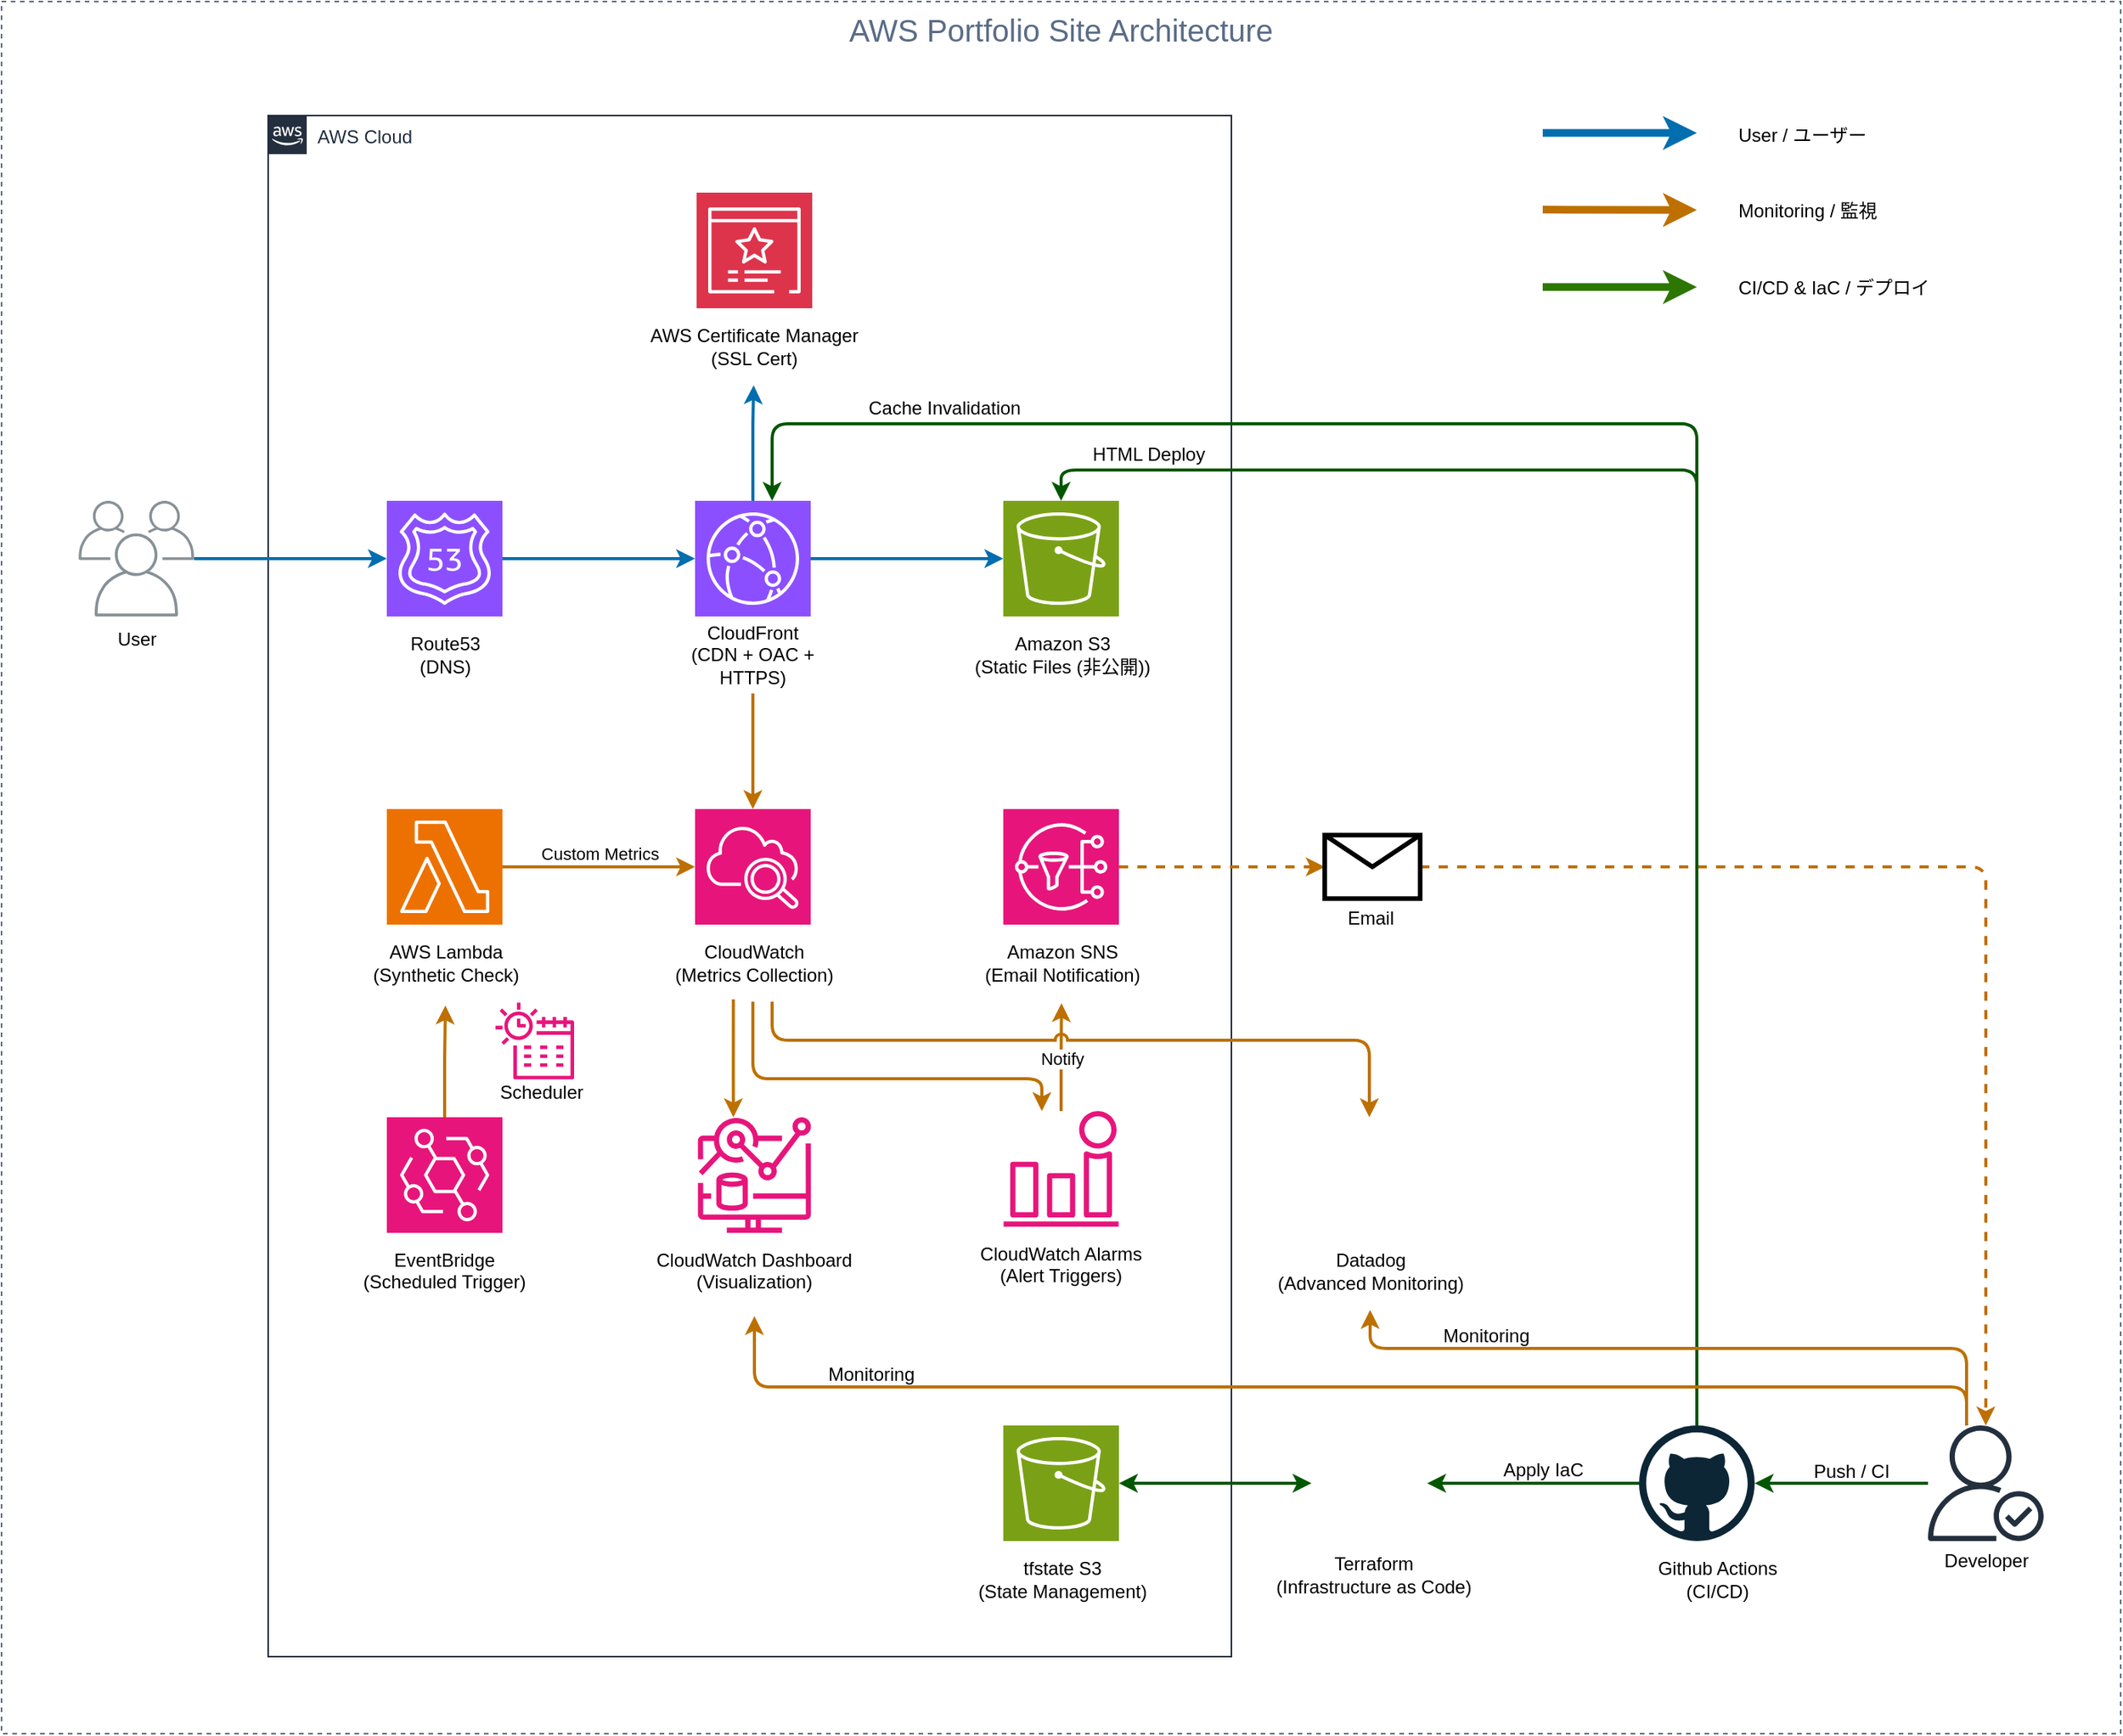 <mxfile version="28.2.1">
  <diagram name="ページ1" id="tUgcXEpOmgglvWfQNpQ3">
    <mxGraphModel dx="3679" dy="2723" grid="1" gridSize="25" guides="1" tooltips="1" connect="1" arrows="1" fold="1" page="1" pageScale="1" pageWidth="827" pageHeight="1169" math="0" shadow="0">
      <root>
        <mxCell id="0" />
        <mxCell id="1" parent="0" />
        <mxCell id="bCrB_X___vxIP5thywsW-55" value="&lt;font style=&quot;font-size: 20px;&quot;&gt;AWS Portfolio Site Architecture&lt;/font&gt;" style="fillColor=none;strokeColor=#5A6C86;dashed=1;verticalAlign=top;fontStyle=0;fontColor=#5A6C86;whiteSpace=wrap;html=1;" parent="1" vertex="1">
          <mxGeometry x="-50" y="-224" width="1375" height="1124" as="geometry" />
        </mxCell>
        <mxCell id="lHFqAj4BvlfWGVQL3a8l-42" value="" style="group" parent="1" vertex="1" connectable="0">
          <mxGeometry x="648" y="275" width="179" height="575" as="geometry" />
        </mxCell>
        <mxCell id="lHFqAj4BvlfWGVQL3a8l-28" value="AWS Cloud" style="points=[[0,0],[0.25,0],[0.5,0],[0.75,0],[1,0],[1,0.25],[1,0.5],[1,0.75],[1,1],[0.75,1],[0.5,1],[0.25,1],[0,1],[0,0.75],[0,0.5],[0,0.25]];outlineConnect=0;gradientColor=default;html=1;whiteSpace=wrap;fontSize=12;fontStyle=0;container=1;pointerEvents=0;collapsible=0;recursiveResize=0;shape=mxgraph.aws4.group;grIcon=mxgraph.aws4.group_aws_cloud_alt;strokeColor=#232F3E;fillColor=none;verticalAlign=top;align=left;spacingLeft=30;fontColor=#232F3E;dashed=0;" parent="lHFqAj4BvlfWGVQL3a8l-42" vertex="1">
          <mxGeometry x="-525" y="-425" width="625" height="1000" as="geometry" />
        </mxCell>
        <mxCell id="bCrB_X___vxIP5thywsW-2" value="" style="sketch=0;points=[[0,0,0],[0.25,0,0],[0.5,0,0],[0.75,0,0],[1,0,0],[0,1,0],[0.25,1,0],[0.5,1,0],[0.75,1,0],[1,1,0],[0,0.25,0],[0,0.5,0],[0,0.75,0],[1,0.25,0],[1,0.5,0],[1,0.75,0]];outlineConnect=0;fontColor=#232F3E;fillColor=#8C4FFF;strokeColor=#ffffff;dashed=0;verticalLabelPosition=bottom;verticalAlign=top;align=center;html=1;fontSize=12;fontStyle=0;aspect=fixed;shape=mxgraph.aws4.resourceIcon;resIcon=mxgraph.aws4.route_53;" parent="1" vertex="1">
          <mxGeometry x="200" y="100" width="75" height="75" as="geometry" />
        </mxCell>
        <mxCell id="r9TZLdYxzA2IJjsG8ZRS-41" style="edgeStyle=orthogonalEdgeStyle;rounded=0;orthogonalLoop=1;jettySize=auto;html=1;strokeWidth=2;fillColor=#1ba1e2;strokeColor=#006EAF;" edge="1" parent="1" source="bCrB_X___vxIP5thywsW-3" target="lHFqAj4BvlfWGVQL3a8l-38">
          <mxGeometry relative="1" as="geometry">
            <Array as="points">
              <mxPoint x="438" y="50" />
              <mxPoint x="438" y="50" />
            </Array>
          </mxGeometry>
        </mxCell>
        <mxCell id="bCrB_X___vxIP5thywsW-3" value="" style="sketch=0;points=[[0,0,0],[0.25,0,0],[0.5,0,0],[0.75,0,0],[1,0,0],[0,1,0],[0.25,1,0],[0.5,1,0],[0.75,1,0],[1,1,0],[0,0.25,0],[0,0.5,0],[0,0.75,0],[1,0.25,0],[1,0.5,0],[1,0.75,0]];outlineConnect=0;fontColor=#232F3E;fillColor=#8C4FFF;strokeColor=#ffffff;dashed=0;verticalLabelPosition=bottom;verticalAlign=top;align=center;html=1;fontSize=12;fontStyle=0;aspect=fixed;shape=mxgraph.aws4.resourceIcon;resIcon=mxgraph.aws4.cloudfront;" parent="1" vertex="1">
          <mxGeometry x="400" y="100" width="75" height="75" as="geometry" />
        </mxCell>
        <mxCell id="bCrB_X___vxIP5thywsW-18" value="User" style="text;html=1;align=center;verticalAlign=middle;whiteSpace=wrap;rounded=0;" parent="1" vertex="1">
          <mxGeometry x="7.5" y="175" width="60" height="30" as="geometry" />
        </mxCell>
        <mxCell id="lHFqAj4BvlfWGVQL3a8l-27" value="" style="group" parent="1" vertex="1" connectable="0">
          <mxGeometry x="1200" y="700" width="75" height="100" as="geometry" />
        </mxCell>
        <mxCell id="lHFqAj4BvlfWGVQL3a8l-6" value="" style="sketch=0;outlineConnect=0;fontColor=#232F3E;gradientColor=none;fillColor=#232F3D;strokeColor=none;dashed=0;verticalLabelPosition=bottom;verticalAlign=top;align=center;html=1;fontSize=12;fontStyle=0;aspect=fixed;pointerEvents=1;shape=mxgraph.aws4.authenticated_user;" parent="lHFqAj4BvlfWGVQL3a8l-27" vertex="1">
          <mxGeometry width="75" height="75" as="geometry" />
        </mxCell>
        <mxCell id="lHFqAj4BvlfWGVQL3a8l-21" value="Developer" style="text;html=1;align=center;verticalAlign=middle;whiteSpace=wrap;rounded=0;" parent="lHFqAj4BvlfWGVQL3a8l-27" vertex="1">
          <mxGeometry x="12.5" y="75" width="50" height="25" as="geometry" />
        </mxCell>
        <mxCell id="lHFqAj4BvlfWGVQL3a8l-30" value="CloudFront&lt;div&gt;(CDN + OAC + HTTPS)&lt;/div&gt;" style="text;html=1;align=center;verticalAlign=middle;whiteSpace=wrap;rounded=0;" parent="1" vertex="1">
          <mxGeometry x="375" y="175" width="125" height="50" as="geometry" />
        </mxCell>
        <mxCell id="lHFqAj4BvlfWGVQL3a8l-29" value="Route53&lt;div&gt;(DNS)&lt;/div&gt;" style="text;html=1;align=center;verticalAlign=middle;whiteSpace=wrap;rounded=0;" parent="1" vertex="1">
          <mxGeometry x="212.5" y="187.5" width="50" height="25" as="geometry" />
        </mxCell>
        <mxCell id="lHFqAj4BvlfWGVQL3a8l-36" value="" style="group" parent="1" vertex="1" connectable="0">
          <mxGeometry x="351" y="-100" width="150" height="125" as="geometry" />
        </mxCell>
        <mxCell id="lHFqAj4BvlfWGVQL3a8l-37" value="" style="sketch=0;points=[[0,0,0],[0.25,0,0],[0.5,0,0],[0.75,0,0],[1,0,0],[0,1,0],[0.25,1,0],[0.5,1,0],[0.75,1,0],[1,1,0],[0,0.25,0],[0,0.5,0],[0,0.75,0],[1,0.25,0],[1,0.5,0],[1,0.75,0]];outlineConnect=0;fontColor=#232F3E;fillColor=#DD344C;strokeColor=#ffffff;dashed=0;verticalLabelPosition=bottom;verticalAlign=top;align=center;html=1;fontSize=12;fontStyle=0;aspect=fixed;shape=mxgraph.aws4.resourceIcon;resIcon=mxgraph.aws4.certificate_manager_3;" parent="lHFqAj4BvlfWGVQL3a8l-36" vertex="1">
          <mxGeometry x="50" width="75" height="75" as="geometry" />
        </mxCell>
        <mxCell id="lHFqAj4BvlfWGVQL3a8l-38" value="AWS Certificate Manager&lt;div&gt;(SSL Cert)&lt;/div&gt;" style="text;html=1;align=center;verticalAlign=middle;resizable=0;points=[];autosize=1;strokeColor=none;fillColor=none;" parent="lHFqAj4BvlfWGVQL3a8l-36" vertex="1">
          <mxGeometry x="11.5" y="75" width="150" height="50" as="geometry" />
        </mxCell>
        <mxCell id="lHFqAj4BvlfWGVQL3a8l-39" value="" style="group" parent="1" vertex="1" connectable="0">
          <mxGeometry x="600" y="700" width="100" height="125" as="geometry" />
        </mxCell>
        <mxCell id="lHFqAj4BvlfWGVQL3a8l-40" value="" style="sketch=0;points=[[0,0,0],[0.25,0,0],[0.5,0,0],[0.75,0,0],[1,0,0],[0,1,0],[0.25,1,0],[0.5,1,0],[0.75,1,0],[1,1,0],[0,0.25,0],[0,0.5,0],[0,0.75,0],[1,0.25,0],[1,0.5,0],[1,0.75,0]];outlineConnect=0;fontColor=#232F3E;fillColor=#7AA116;strokeColor=#ffffff;dashed=0;verticalLabelPosition=bottom;verticalAlign=top;align=center;html=1;fontSize=12;fontStyle=0;aspect=fixed;shape=mxgraph.aws4.resourceIcon;resIcon=mxgraph.aws4.s3;" parent="lHFqAj4BvlfWGVQL3a8l-39" vertex="1">
          <mxGeometry width="75" height="75" as="geometry" />
        </mxCell>
        <mxCell id="lHFqAj4BvlfWGVQL3a8l-41" value="tfstate S3&lt;div&gt;(State Management)&lt;/div&gt;" style="text;html=1;align=center;verticalAlign=middle;resizable=0;points=[];autosize=1;strokeColor=none;fillColor=none;" parent="lHFqAj4BvlfWGVQL3a8l-39" vertex="1">
          <mxGeometry x="-25" y="75" width="125" height="50" as="geometry" />
        </mxCell>
        <mxCell id="r9TZLdYxzA2IJjsG8ZRS-1" value="" style="sketch=0;points=[[0,0,0],[0.25,0,0],[0.5,0,0],[0.75,0,0],[1,0,0],[0,1,0],[0.25,1,0],[0.5,1,0],[0.75,1,0],[1,1,0],[0,0.25,0],[0,0.5,0],[0,0.75,0],[1,0.25,0],[1,0.5,0],[1,0.75,0]];outlineConnect=0;fontColor=#232F3E;fillColor=#ED7100;strokeColor=#ffffff;dashed=0;verticalLabelPosition=bottom;verticalAlign=top;align=center;html=1;fontSize=12;fontStyle=0;aspect=fixed;shape=mxgraph.aws4.resourceIcon;resIcon=mxgraph.aws4.lambda;" vertex="1" parent="1">
          <mxGeometry x="200" y="300" width="75" height="75" as="geometry" />
        </mxCell>
        <mxCell id="r9TZLdYxzA2IJjsG8ZRS-36" style="edgeStyle=orthogonalEdgeStyle;rounded=1;orthogonalLoop=1;jettySize=auto;html=1;exitX=1;exitY=0.5;exitDx=0;exitDy=0;exitPerimeter=0;strokeWidth=2;fillColor=#f0a30a;strokeColor=#BD7000;dashed=1;curved=0;" edge="1" parent="1" source="r9TZLdYxzA2IJjsG8ZRS-53" target="lHFqAj4BvlfWGVQL3a8l-6">
          <mxGeometry relative="1" as="geometry" />
        </mxCell>
        <mxCell id="r9TZLdYxzA2IJjsG8ZRS-2" value="" style="sketch=0;points=[[0,0,0],[0.25,0,0],[0.5,0,0],[0.75,0,0],[1,0,0],[0,1,0],[0.25,1,0],[0.5,1,0],[0.75,1,0],[1,1,0],[0,0.25,0],[0,0.5,0],[0,0.75,0],[1,0.25,0],[1,0.5,0],[1,0.75,0]];outlineConnect=0;fontColor=#232F3E;fillColor=#E7157B;strokeColor=#ffffff;dashed=0;verticalLabelPosition=bottom;verticalAlign=top;align=center;html=1;fontSize=12;fontStyle=0;aspect=fixed;shape=mxgraph.aws4.resourceIcon;resIcon=mxgraph.aws4.sns;" vertex="1" parent="1">
          <mxGeometry x="600" y="300" width="75" height="75" as="geometry" />
        </mxCell>
        <mxCell id="r9TZLdYxzA2IJjsG8ZRS-3" value="" style="sketch=0;points=[[0,0,0],[0.25,0,0],[0.5,0,0],[0.75,0,0],[1,0,0],[0,1,0],[0.25,1,0],[0.5,1,0],[0.75,1,0],[1,1,0],[0,0.25,0],[0,0.5,0],[0,0.75,0],[1,0.25,0],[1,0.5,0],[1,0.75,0]];points=[[0,0,0],[0.25,0,0],[0.5,0,0],[0.75,0,0],[1,0,0],[0,1,0],[0.25,1,0],[0.5,1,0],[0.75,1,0],[1,1,0],[0,0.25,0],[0,0.5,0],[0,0.75,0],[1,0.25,0],[1,0.5,0],[1,0.75,0]];outlineConnect=0;fontColor=#232F3E;fillColor=#E7157B;strokeColor=#ffffff;dashed=0;verticalLabelPosition=bottom;verticalAlign=top;align=center;html=1;fontSize=12;fontStyle=0;aspect=fixed;shape=mxgraph.aws4.resourceIcon;resIcon=mxgraph.aws4.cloudwatch_2;" vertex="1" parent="1">
          <mxGeometry x="400" y="300" width="75" height="75" as="geometry" />
        </mxCell>
        <mxCell id="r9TZLdYxzA2IJjsG8ZRS-4" value="" style="sketch=0;outlineConnect=0;fontColor=#232F3E;gradientColor=none;fillColor=#E7157B;strokeColor=none;dashed=0;verticalLabelPosition=bottom;verticalAlign=top;align=center;html=1;fontSize=12;fontStyle=0;aspect=fixed;pointerEvents=1;shape=mxgraph.aws4.alarm;" vertex="1" parent="1">
          <mxGeometry x="600" y="496" width="75" height="75" as="geometry" />
        </mxCell>
        <mxCell id="r9TZLdYxzA2IJjsG8ZRS-5" value="" style="sketch=0;outlineConnect=0;fontColor=#232F3E;gradientColor=none;fillColor=#E7157B;strokeColor=none;dashed=0;verticalLabelPosition=bottom;verticalAlign=top;align=center;html=1;fontSize=12;fontStyle=0;aspect=fixed;pointerEvents=1;shape=mxgraph.aws4.cloudwatch_metrics_insights;" vertex="1" parent="1">
          <mxGeometry x="401" y="500" width="75" height="75" as="geometry" />
        </mxCell>
        <mxCell id="r9TZLdYxzA2IJjsG8ZRS-6" value="" style="sketch=0;points=[[0,0,0],[0.25,0,0],[0.5,0,0],[0.75,0,0],[1,0,0],[0,1,0],[0.25,1,0],[0.5,1,0],[0.75,1,0],[1,1,0],[0,0.25,0],[0,0.5,0],[0,0.75,0],[1,0.25,0],[1,0.5,0],[1,0.75,0]];outlineConnect=0;fontColor=#232F3E;fillColor=#E7157B;strokeColor=#ffffff;dashed=0;verticalLabelPosition=bottom;verticalAlign=top;align=center;html=1;fontSize=12;fontStyle=0;aspect=fixed;shape=mxgraph.aws4.resourceIcon;resIcon=mxgraph.aws4.eventbridge;" vertex="1" parent="1">
          <mxGeometry x="200" y="500" width="75" height="75" as="geometry" />
        </mxCell>
        <mxCell id="r9TZLdYxzA2IJjsG8ZRS-7" value="" style="shape=image;imageAspect=0;aspect=fixed;verticalLabelPosition=bottom;verticalAlign=top;image=https://encrypted-tbn0.gstatic.com/images?q=tbn:ANd9GcQh-bjJdK2IAQnNsbvQfeEKWVSfel4RyMTVew&amp;s;" vertex="1" parent="1">
          <mxGeometry x="800" y="500" width="75" height="75" as="geometry" />
        </mxCell>
        <mxCell id="r9TZLdYxzA2IJjsG8ZRS-45" style="edgeStyle=orthogonalEdgeStyle;rounded=0;orthogonalLoop=1;jettySize=auto;html=1;startArrow=classic;startFill=1;strokeWidth=2;fillColor=#008a00;strokeColor=#005700;" edge="1" parent="1" source="r9TZLdYxzA2IJjsG8ZRS-8">
          <mxGeometry relative="1" as="geometry">
            <mxPoint x="675" y="737.5" as="targetPoint" />
          </mxGeometry>
        </mxCell>
        <mxCell id="r9TZLdYxzA2IJjsG8ZRS-8" value="" style="shape=image;imageAspect=0;aspect=fixed;verticalLabelPosition=bottom;verticalAlign=top;image=https://www.svgrepo.com/show/354447/terraform-icon.svg;" vertex="1" parent="1">
          <mxGeometry x="800" y="700" width="75" height="75" as="geometry" />
        </mxCell>
        <mxCell id="r9TZLdYxzA2IJjsG8ZRS-9" value="Terraform&lt;div&gt;(Infrastructure as Code)&lt;/div&gt;" style="text;html=1;align=center;verticalAlign=middle;resizable=0;points=[];autosize=1;strokeColor=none;fillColor=none;" vertex="1" parent="1">
          <mxGeometry x="764.5" y="777" width="150" height="40" as="geometry" />
        </mxCell>
        <mxCell id="lHFqAj4BvlfWGVQL3a8l-34" value="Amazon S3&lt;div&gt;(Static Files (非公開))&lt;/div&gt;" style="text;html=1;align=center;verticalAlign=middle;resizable=0;points=[];autosize=1;strokeColor=none;fillColor=none;" parent="1" vertex="1">
          <mxGeometry x="562.5" y="175" width="150" height="50" as="geometry" />
        </mxCell>
        <mxCell id="lHFqAj4BvlfWGVQL3a8l-35" value="" style="sketch=0;points=[[0,0,0],[0.25,0,0],[0.5,0,0],[0.75,0,0],[1,0,0],[0,1,0],[0.25,1,0],[0.5,1,0],[0.75,1,0],[1,1,0],[0,0.25,0],[0,0.5,0],[0,0.75,0],[1,0.25,0],[1,0.5,0],[1,0.75,0]];outlineConnect=0;fontColor=#232F3E;fillColor=#7AA116;strokeColor=#ffffff;dashed=0;verticalLabelPosition=bottom;verticalAlign=top;align=center;html=1;fontSize=12;fontStyle=0;aspect=fixed;shape=mxgraph.aws4.resourceIcon;resIcon=mxgraph.aws4.s3;" parent="1" vertex="1">
          <mxGeometry x="600" y="100" width="75" height="75" as="geometry" />
        </mxCell>
        <mxCell id="r9TZLdYxzA2IJjsG8ZRS-43" style="edgeStyle=orthogonalEdgeStyle;rounded=0;orthogonalLoop=1;jettySize=auto;html=1;entryX=1;entryY=0.5;entryDx=0;entryDy=0;strokeWidth=2;fillColor=#008a00;strokeColor=#005700;" edge="1" parent="1" source="bCrB_X___vxIP5thywsW-6" target="r9TZLdYxzA2IJjsG8ZRS-8">
          <mxGeometry relative="1" as="geometry" />
        </mxCell>
        <mxCell id="bCrB_X___vxIP5thywsW-6" value="" style="dashed=0;outlineConnect=0;html=1;align=center;labelPosition=center;verticalLabelPosition=bottom;verticalAlign=top;shape=mxgraph.weblogos.github" parent="1" vertex="1">
          <mxGeometry x="1012.5" y="700" width="75" height="75" as="geometry" />
        </mxCell>
        <mxCell id="r9TZLdYxzA2IJjsG8ZRS-12" value="" style="endArrow=classic;html=1;rounded=0;strokeWidth=2;fillColor=#1ba1e2;strokeColor=#006EAF;" edge="1" parent="1" source="r9TZLdYxzA2IJjsG8ZRS-47" target="bCrB_X___vxIP5thywsW-2">
          <mxGeometry width="50" height="50" relative="1" as="geometry">
            <mxPoint x="100" y="138" as="sourcePoint" />
            <mxPoint x="375" y="200" as="targetPoint" />
          </mxGeometry>
        </mxCell>
        <mxCell id="bCrB_X___vxIP5thywsW-25" value="Github Actions&lt;div&gt;(CI/CD)&lt;/div&gt;" style="text;html=1;align=center;verticalAlign=middle;resizable=0;points=[];autosize=1;strokeColor=none;fillColor=none;" parent="1" vertex="1">
          <mxGeometry x="1012.5" y="775" width="100" height="50" as="geometry" />
        </mxCell>
        <mxCell id="r9TZLdYxzA2IJjsG8ZRS-14" value="" style="endArrow=classic;html=1;rounded=0;exitX=1;exitY=0.5;exitDx=0;exitDy=0;exitPerimeter=0;entryX=0;entryY=0.5;entryDx=0;entryDy=0;entryPerimeter=0;strokeWidth=2;fillColor=#1ba1e2;strokeColor=#006EAF;" edge="1" parent="1" source="bCrB_X___vxIP5thywsW-2" target="bCrB_X___vxIP5thywsW-3">
          <mxGeometry width="50" height="50" relative="1" as="geometry">
            <mxPoint x="300" y="150" as="sourcePoint" />
            <mxPoint x="428" y="150" as="targetPoint" />
          </mxGeometry>
        </mxCell>
        <mxCell id="r9TZLdYxzA2IJjsG8ZRS-15" value="" style="endArrow=classic;html=1;rounded=0;exitX=1;exitY=0.5;exitDx=0;exitDy=0;exitPerimeter=0;entryX=0;entryY=0.5;entryDx=0;entryDy=0;entryPerimeter=0;strokeWidth=2;fillColor=#1ba1e2;strokeColor=#006EAF;" edge="1" parent="1" source="bCrB_X___vxIP5thywsW-3" target="lHFqAj4BvlfWGVQL3a8l-35">
          <mxGeometry width="50" height="50" relative="1" as="geometry">
            <mxPoint x="500" y="150" as="sourcePoint" />
            <mxPoint x="628" y="150" as="targetPoint" />
          </mxGeometry>
        </mxCell>
        <mxCell id="r9TZLdYxzA2IJjsG8ZRS-30" value="" style="edgeStyle=orthogonalEdgeStyle;rounded=0;orthogonalLoop=1;jettySize=auto;html=1;exitX=0.358;exitY=0.971;exitDx=0;exitDy=0;exitPerimeter=0;strokeWidth=2;fillColor=#f0a30a;strokeColor=#BD7000;" edge="1" parent="1">
          <mxGeometry relative="1" as="geometry">
            <mxPoint x="424.82" y="423.55" as="sourcePoint" />
            <mxPoint x="424.856" y="500" as="targetPoint" />
            <Array as="points">
              <mxPoint x="425.07" y="475" />
              <mxPoint x="425.07" y="475" />
            </Array>
          </mxGeometry>
        </mxCell>
        <mxCell id="r9TZLdYxzA2IJjsG8ZRS-72" style="edgeStyle=orthogonalEdgeStyle;rounded=1;orthogonalLoop=1;jettySize=auto;html=1;strokeWidth=2;fillColor=#f0a30a;strokeColor=#BD7000;curved=0;" edge="1" parent="1" source="r9TZLdYxzA2IJjsG8ZRS-18" target="r9TZLdYxzA2IJjsG8ZRS-4">
          <mxGeometry relative="1" as="geometry">
            <Array as="points">
              <mxPoint x="438" y="475" />
              <mxPoint x="625" y="475" />
            </Array>
          </mxGeometry>
        </mxCell>
        <mxCell id="r9TZLdYxzA2IJjsG8ZRS-18" value="CloudWatch&lt;div&gt;(Metrics Collection)&lt;/div&gt;" style="text;html=1;align=center;verticalAlign=middle;resizable=0;points=[];autosize=1;strokeColor=none;fillColor=none;" vertex="1" parent="1">
          <mxGeometry x="375" y="375" width="125" height="50" as="geometry" />
        </mxCell>
        <mxCell id="r9TZLdYxzA2IJjsG8ZRS-19" value="CloudWatch Alarms&lt;div&gt;(Alert Triggers)&lt;/div&gt;" style="text;whiteSpace=wrap;html=1;align=center;" vertex="1" parent="1">
          <mxGeometry x="575" y="575" width="125" height="50" as="geometry" />
        </mxCell>
        <mxCell id="r9TZLdYxzA2IJjsG8ZRS-20" value="CloudWatch Dashboard&lt;div&gt;(Visualization)&lt;/div&gt;" style="text;whiteSpace=wrap;html=1;align=center;" vertex="1" parent="1">
          <mxGeometry x="351" y="579" width="175" height="50" as="geometry" />
        </mxCell>
        <mxCell id="r9TZLdYxzA2IJjsG8ZRS-21" value="AWS Lambda&lt;div&gt;(Synthetic Check)&lt;/div&gt;" style="text;html=1;align=center;verticalAlign=middle;resizable=0;points=[];autosize=1;strokeColor=none;fillColor=none;" vertex="1" parent="1">
          <mxGeometry x="175" y="375" width="125" height="50" as="geometry" />
        </mxCell>
        <mxCell id="r9TZLdYxzA2IJjsG8ZRS-22" value="EventBridge&lt;div&gt;(Scheduled Trigger)&lt;/div&gt;" style="text;whiteSpace=wrap;html=1;align=center;" vertex="1" parent="1">
          <mxGeometry x="175" y="579" width="125" height="50" as="geometry" />
        </mxCell>
        <mxCell id="r9TZLdYxzA2IJjsG8ZRS-23" value="Amazon SNS&lt;div&gt;(Email Notification)&lt;/div&gt;" style="text;html=1;align=center;verticalAlign=middle;resizable=0;points=[];autosize=1;strokeColor=none;fillColor=none;" vertex="1" parent="1">
          <mxGeometry x="575" y="375" width="125" height="50" as="geometry" />
        </mxCell>
        <mxCell id="r9TZLdYxzA2IJjsG8ZRS-24" value="Datadog&lt;div&gt;(Advanced Monitoring)&lt;/div&gt;" style="text;html=1;align=center;verticalAlign=middle;resizable=0;points=[];autosize=1;strokeColor=none;fillColor=none;" vertex="1" parent="1">
          <mxGeometry x="762.5" y="575" width="150" height="50" as="geometry" />
        </mxCell>
        <mxCell id="r9TZLdYxzA2IJjsG8ZRS-26" style="edgeStyle=orthogonalEdgeStyle;rounded=0;orthogonalLoop=1;jettySize=auto;html=1;exitX=1;exitY=0.5;exitDx=0;exitDy=0;exitPerimeter=0;entryX=0;entryY=0.5;entryDx=0;entryDy=0;entryPerimeter=0;strokeWidth=2;fillColor=#f0a30a;strokeColor=#BD7000;" edge="1" parent="1" source="r9TZLdYxzA2IJjsG8ZRS-1" target="r9TZLdYxzA2IJjsG8ZRS-3">
          <mxGeometry relative="1" as="geometry" />
        </mxCell>
        <mxCell id="r9TZLdYxzA2IJjsG8ZRS-65" value="Custom Metrics" style="edgeLabel;html=1;align=center;verticalAlign=middle;resizable=0;points=[];" vertex="1" connectable="0" parent="r9TZLdYxzA2IJjsG8ZRS-26">
          <mxGeometry x="0.185" y="-2" relative="1" as="geometry">
            <mxPoint x="-11" y="-11" as="offset" />
          </mxGeometry>
        </mxCell>
        <mxCell id="r9TZLdYxzA2IJjsG8ZRS-28" style="edgeStyle=orthogonalEdgeStyle;rounded=0;orthogonalLoop=1;jettySize=auto;html=1;exitX=0.5;exitY=1;exitDx=0;exitDy=0;entryX=0.5;entryY=0;entryDx=0;entryDy=0;entryPerimeter=0;strokeWidth=2;fillColor=#f0a30a;strokeColor=#BD7000;" edge="1" parent="1" source="lHFqAj4BvlfWGVQL3a8l-30" target="r9TZLdYxzA2IJjsG8ZRS-3">
          <mxGeometry relative="1" as="geometry" />
        </mxCell>
        <mxCell id="r9TZLdYxzA2IJjsG8ZRS-29" style="edgeStyle=orthogonalEdgeStyle;rounded=0;orthogonalLoop=1;jettySize=auto;html=1;exitX=0.5;exitY=0;exitDx=0;exitDy=0;exitPerimeter=0;entryX=0.504;entryY=1.05;entryDx=0;entryDy=0;entryPerimeter=0;strokeWidth=2;fillColor=#f0a30a;strokeColor=#BD7000;" edge="1" parent="1" source="r9TZLdYxzA2IJjsG8ZRS-6" target="r9TZLdYxzA2IJjsG8ZRS-21">
          <mxGeometry relative="1" as="geometry" />
        </mxCell>
        <mxCell id="r9TZLdYxzA2IJjsG8ZRS-38" style="edgeStyle=orthogonalEdgeStyle;rounded=1;orthogonalLoop=1;jettySize=auto;html=1;strokeWidth=2;fillColor=#008a00;strokeColor=#005700;curved=0;" edge="1" parent="1" source="bCrB_X___vxIP5thywsW-6">
          <mxGeometry relative="1" as="geometry">
            <mxPoint x="450" y="100" as="targetPoint" />
            <Array as="points">
              <mxPoint x="1050" y="50" />
              <mxPoint x="450" y="50" />
              <mxPoint x="450" y="100" />
            </Array>
          </mxGeometry>
        </mxCell>
        <mxCell id="r9TZLdYxzA2IJjsG8ZRS-42" style="edgeStyle=orthogonalEdgeStyle;rounded=1;orthogonalLoop=1;jettySize=auto;html=1;entryX=0.5;entryY=0;entryDx=0;entryDy=0;entryPerimeter=0;strokeWidth=2;fillColor=#008a00;strokeColor=#005700;curved=0;" edge="1" parent="1" source="bCrB_X___vxIP5thywsW-6" target="lHFqAj4BvlfWGVQL3a8l-35">
          <mxGeometry relative="1" as="geometry">
            <Array as="points">
              <mxPoint x="1050" y="80" />
              <mxPoint x="637" y="80" />
            </Array>
          </mxGeometry>
        </mxCell>
        <mxCell id="r9TZLdYxzA2IJjsG8ZRS-46" style="edgeStyle=orthogonalEdgeStyle;rounded=0;orthogonalLoop=1;jettySize=auto;html=1;strokeWidth=2;fillColor=#008a00;strokeColor=#005700;" edge="1" parent="1" source="lHFqAj4BvlfWGVQL3a8l-6" target="bCrB_X___vxIP5thywsW-6">
          <mxGeometry relative="1" as="geometry" />
        </mxCell>
        <mxCell id="r9TZLdYxzA2IJjsG8ZRS-47" value="" style="sketch=0;outlineConnect=0;gradientColor=none;fontColor=#545B64;strokeColor=none;fillColor=light-dark(#879196,#BEC8D4);dashed=0;verticalLabelPosition=bottom;verticalAlign=top;align=center;html=1;fontSize=12;fontStyle=0;aspect=fixed;shape=mxgraph.aws4.illustration_users;pointerEvents=1;strokeWidth=1;perimeterSpacing=0;" vertex="1" parent="1">
          <mxGeometry y="100" width="75" height="75" as="geometry" />
        </mxCell>
        <mxCell id="r9TZLdYxzA2IJjsG8ZRS-54" value="" style="edgeStyle=orthogonalEdgeStyle;rounded=0;orthogonalLoop=1;jettySize=auto;html=1;exitX=1;exitY=0.5;exitDx=0;exitDy=0;exitPerimeter=0;strokeWidth=2;fillColor=#f0a30a;strokeColor=#BD7000;curved=0;dashed=1;" edge="1" parent="1" source="r9TZLdYxzA2IJjsG8ZRS-2" target="r9TZLdYxzA2IJjsG8ZRS-53">
          <mxGeometry relative="1" as="geometry">
            <mxPoint x="675" y="338" as="sourcePoint" />
            <mxPoint x="1238" y="700" as="targetPoint" />
          </mxGeometry>
        </mxCell>
        <mxCell id="r9TZLdYxzA2IJjsG8ZRS-53" value="" style="shape=message;html=1;html=1;outlineConnect=0;labelPosition=center;verticalLabelPosition=bottom;align=center;verticalAlign=top;strokeWidth=3;" vertex="1" parent="1">
          <mxGeometry x="808.56" y="316.88" width="61.88" height="41.25" as="geometry" />
        </mxCell>
        <mxCell id="r9TZLdYxzA2IJjsG8ZRS-59" value="Email" style="text;html=1;align=center;verticalAlign=middle;resizable=0;points=[];autosize=1;strokeColor=none;fillColor=none;" vertex="1" parent="1">
          <mxGeometry x="812.5" y="358.13" width="50" height="25" as="geometry" />
        </mxCell>
        <mxCell id="r9TZLdYxzA2IJjsG8ZRS-60" style="edgeStyle=orthogonalEdgeStyle;rounded=1;orthogonalLoop=1;jettySize=auto;html=1;strokeWidth=2;fillColor=#f0a30a;strokeColor=#BD7000;curved=0;" edge="1" parent="1" source="lHFqAj4BvlfWGVQL3a8l-6">
          <mxGeometry relative="1" as="geometry">
            <mxPoint x="838" y="625" as="targetPoint" />
            <Array as="points">
              <mxPoint x="1225" y="650" />
              <mxPoint x="838" y="650" />
              <mxPoint x="838" y="625" />
            </Array>
          </mxGeometry>
        </mxCell>
        <mxCell id="r9TZLdYxzA2IJjsG8ZRS-62" style="edgeStyle=orthogonalEdgeStyle;rounded=1;orthogonalLoop=1;jettySize=auto;html=1;entryX=0.5;entryY=1;entryDx=0;entryDy=0;strokeWidth=2;fillColor=#f0a30a;strokeColor=#BD7000;curved=0;" edge="1" parent="1" source="lHFqAj4BvlfWGVQL3a8l-6" target="r9TZLdYxzA2IJjsG8ZRS-20">
          <mxGeometry relative="1" as="geometry">
            <Array as="points">
              <mxPoint x="1225" y="675" />
              <mxPoint x="439" y="675" />
            </Array>
          </mxGeometry>
        </mxCell>
        <mxCell id="r9TZLdYxzA2IJjsG8ZRS-57" value="" style="sketch=0;outlineConnect=0;fontColor=#232F3E;gradientColor=none;fillColor=#E7157B;strokeColor=none;dashed=0;verticalLabelPosition=bottom;verticalAlign=top;align=center;html=1;fontSize=12;fontStyle=0;aspect=fixed;pointerEvents=1;shape=mxgraph.aws4.eventbridge_scheduler;" vertex="1" parent="1">
          <mxGeometry x="270.5" y="425" width="51" height="51" as="geometry" />
        </mxCell>
        <mxCell id="r9TZLdYxzA2IJjsG8ZRS-58" value="Scheduler" style="text;html=1;align=center;verticalAlign=middle;resizable=0;points=[];autosize=1;strokeColor=none;fillColor=none;" vertex="1" parent="1">
          <mxGeometry x="262.5" y="471" width="75" height="25" as="geometry" />
        </mxCell>
        <mxCell id="lHFqAj4BvlfWGVQL3a8l-46" value="Cache Invalidation" style="text;html=1;align=center;verticalAlign=middle;whiteSpace=wrap;rounded=0;" parent="1" vertex="1">
          <mxGeometry x="496.5" y="25" width="130" height="30" as="geometry" />
        </mxCell>
        <mxCell id="lHFqAj4BvlfWGVQL3a8l-50" value="HTML Deploy" style="text;html=1;align=center;verticalAlign=middle;resizable=0;points=[];autosize=1;strokeColor=none;fillColor=none;" parent="1" vertex="1">
          <mxGeometry x="643.5" y="55" width="100" height="30" as="geometry" />
        </mxCell>
        <mxCell id="r9TZLdYxzA2IJjsG8ZRS-73" style="edgeStyle=orthogonalEdgeStyle;rounded=0;orthogonalLoop=1;jettySize=auto;html=1;entryX=0.502;entryY=1.02;entryDx=0;entryDy=0;entryPerimeter=0;strokeWidth=2;fillColor=#f0a30a;strokeColor=#BD7000;jumpStyle=none;" edge="1" parent="1" source="r9TZLdYxzA2IJjsG8ZRS-4" target="r9TZLdYxzA2IJjsG8ZRS-23">
          <mxGeometry relative="1" as="geometry" />
        </mxCell>
        <mxCell id="r9TZLdYxzA2IJjsG8ZRS-81" value="Notify" style="edgeLabel;html=1;align=center;verticalAlign=middle;resizable=0;points=[];" vertex="1" connectable="0" parent="r9TZLdYxzA2IJjsG8ZRS-73">
          <mxGeometry x="-0.218" y="-1" relative="1" as="geometry">
            <mxPoint x="-1" y="-7" as="offset" />
          </mxGeometry>
        </mxCell>
        <mxCell id="r9TZLdYxzA2IJjsG8ZRS-74" value="Monitoring" style="text;html=1;align=center;verticalAlign=middle;resizable=0;points=[];autosize=1;strokeColor=none;fillColor=none;" vertex="1" parent="1">
          <mxGeometry x="476" y="654" width="75" height="25" as="geometry" />
        </mxCell>
        <mxCell id="r9TZLdYxzA2IJjsG8ZRS-76" value="Monitoring" style="text;html=1;align=center;verticalAlign=middle;resizable=0;points=[];autosize=1;strokeColor=none;fillColor=none;" vertex="1" parent="1">
          <mxGeometry x="875" y="629" width="75" height="25" as="geometry" />
        </mxCell>
        <mxCell id="r9TZLdYxzA2IJjsG8ZRS-33" style="edgeStyle=orthogonalEdgeStyle;rounded=1;orthogonalLoop=1;jettySize=auto;html=1;entryX=0.5;entryY=0;entryDx=0;entryDy=0;strokeWidth=2;fillColor=#f0a30a;strokeColor=#BD7000;jumpStyle=arc;curved=0;" edge="1" parent="1" source="r9TZLdYxzA2IJjsG8ZRS-18" target="r9TZLdYxzA2IJjsG8ZRS-7">
          <mxGeometry relative="1" as="geometry">
            <Array as="points">
              <mxPoint x="450" y="450" />
              <mxPoint x="838" y="450" />
            </Array>
          </mxGeometry>
        </mxCell>
        <mxCell id="r9TZLdYxzA2IJjsG8ZRS-84" value="Push / CI" style="text;html=1;align=center;verticalAlign=middle;resizable=0;points=[];autosize=1;strokeColor=none;fillColor=none;" vertex="1" parent="1">
          <mxGeometry x="1112.5" y="717" width="75" height="25" as="geometry" />
        </mxCell>
        <mxCell id="r9TZLdYxzA2IJjsG8ZRS-86" value="Apply IaC" style="text;whiteSpace=wrap;html=1;align=center;" vertex="1" parent="1">
          <mxGeometry x="912.5" y="715" width="75" height="25" as="geometry" />
        </mxCell>
        <mxCell id="r9TZLdYxzA2IJjsG8ZRS-98" value="" style="group" vertex="1" connectable="0" parent="1">
          <mxGeometry x="950" y="-150" width="275" height="124" as="geometry" />
        </mxCell>
        <mxCell id="r9TZLdYxzA2IJjsG8ZRS-94" value="CI/CD &amp;amp; IaC / デプロイ" style="text;html=1;align=left;verticalAlign=middle;resizable=0;points=[];autosize=1;strokeColor=none;fillColor=none;" vertex="1" parent="r9TZLdYxzA2IJjsG8ZRS-98">
          <mxGeometry x="125" y="99" width="150" height="25" as="geometry" />
        </mxCell>
        <mxCell id="r9TZLdYxzA2IJjsG8ZRS-92" value="Monitoring /&amp;nbsp;監視" style="text;html=1;align=left;verticalAlign=middle;resizable=0;points=[];autosize=1;strokeColor=none;fillColor=none;" vertex="1" parent="r9TZLdYxzA2IJjsG8ZRS-98">
          <mxGeometry x="125" y="49.5" width="100" height="25" as="geometry" />
        </mxCell>
        <mxCell id="r9TZLdYxzA2IJjsG8ZRS-79" value="" style="endArrow=classic;html=1;rounded=0;strokeWidth=5;fillColor=#f0a30a;strokeColor=#BD7000;" edge="1" parent="r9TZLdYxzA2IJjsG8ZRS-98">
          <mxGeometry width="50" height="50" relative="1" as="geometry">
            <mxPoint y="61.02" as="sourcePoint" />
            <mxPoint x="100" y="61.31" as="targetPoint" />
          </mxGeometry>
        </mxCell>
        <mxCell id="r9TZLdYxzA2IJjsG8ZRS-89" value="" style="endArrow=classic;html=1;rounded=0;strokeWidth=5;fillColor=#60a917;strokeColor=#2D7600;" edge="1" parent="r9TZLdYxzA2IJjsG8ZRS-98">
          <mxGeometry width="50" height="50" relative="1" as="geometry">
            <mxPoint y="111.31" as="sourcePoint" />
            <mxPoint x="100" y="111.31" as="targetPoint" />
          </mxGeometry>
        </mxCell>
        <mxCell id="r9TZLdYxzA2IJjsG8ZRS-88" value="" style="endArrow=classic;html=1;rounded=0;strokeWidth=5;fillColor=#1ba1e2;strokeColor=#006EAF;" edge="1" parent="r9TZLdYxzA2IJjsG8ZRS-98">
          <mxGeometry width="50" height="50" relative="1" as="geometry">
            <mxPoint y="11.31" as="sourcePoint" />
            <mxPoint x="100" y="11.31" as="targetPoint" />
          </mxGeometry>
        </mxCell>
        <mxCell id="r9TZLdYxzA2IJjsG8ZRS-90" value="User / ユーザー" style="text;html=1;align=left;verticalAlign=middle;resizable=0;points=[];autosize=1;strokeColor=none;fillColor=none;" vertex="1" parent="r9TZLdYxzA2IJjsG8ZRS-98">
          <mxGeometry x="125" width="100" height="25" as="geometry" />
        </mxCell>
      </root>
    </mxGraphModel>
  </diagram>
</mxfile>
